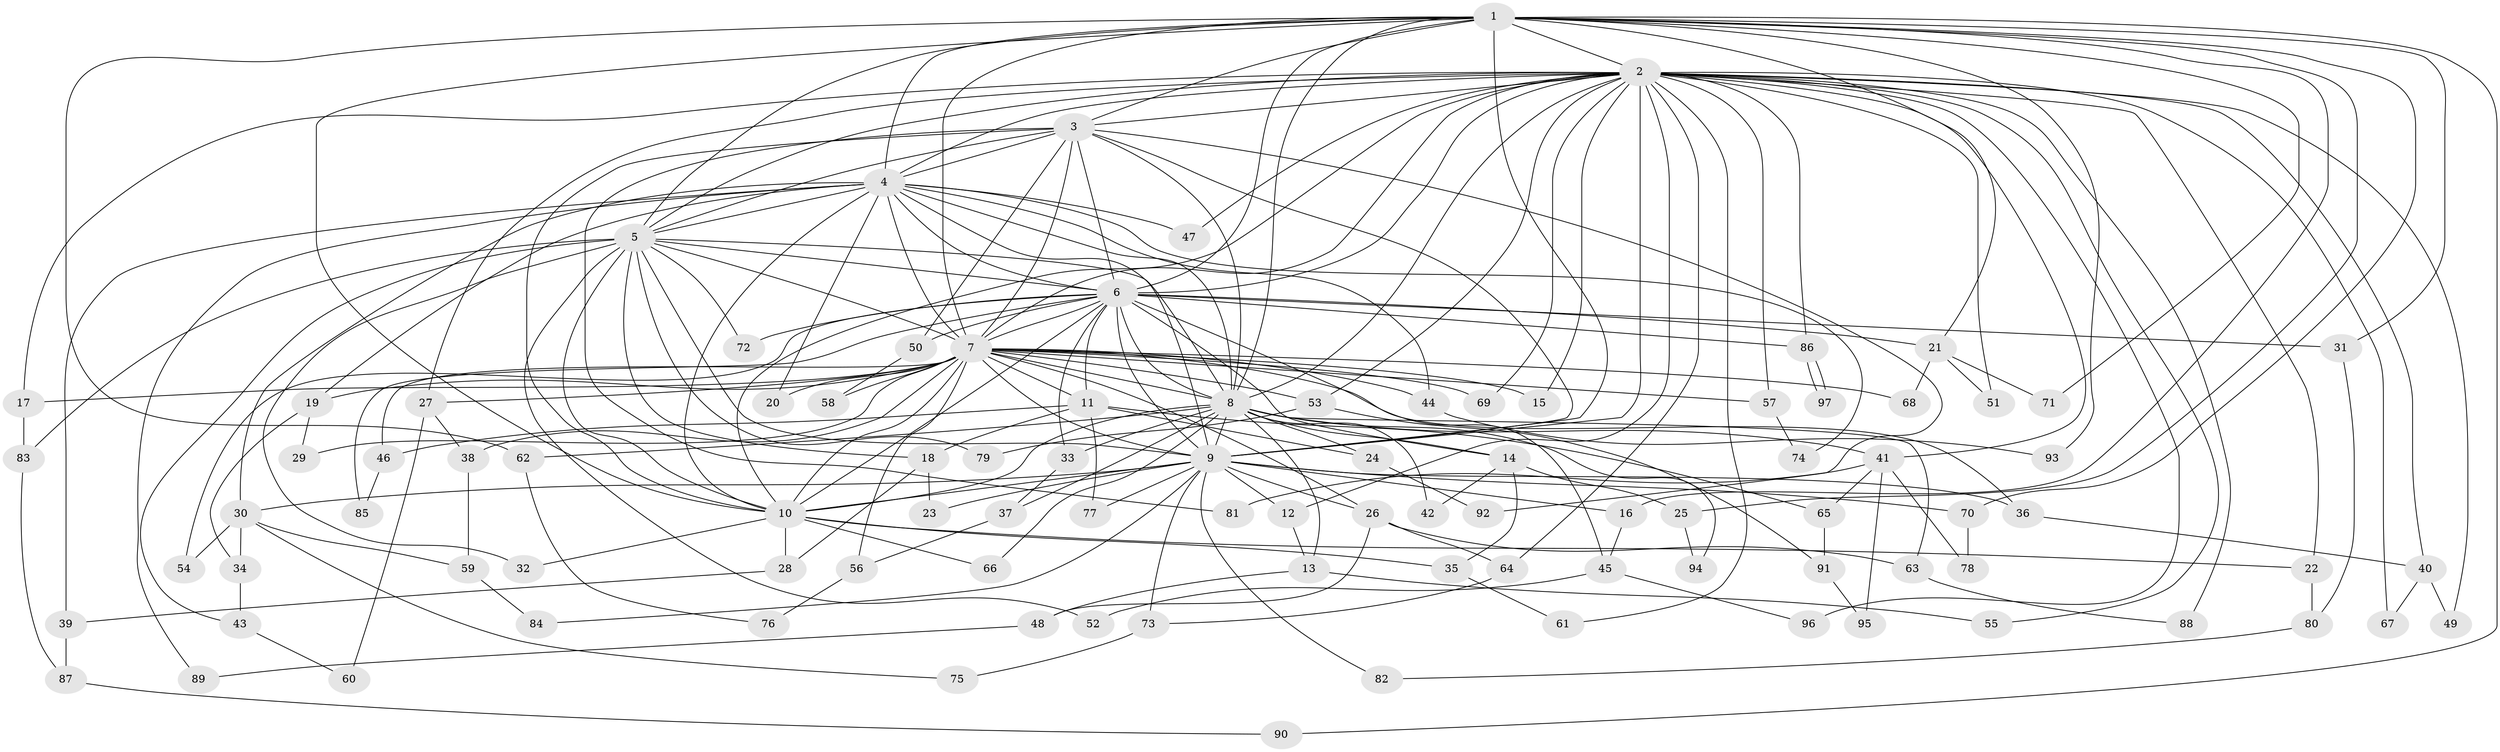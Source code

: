 // coarse degree distribution, {18: 0.029411764705882353, 12: 0.029411764705882353, 19: 0.014705882352941176, 24: 0.014705882352941176, 20: 0.014705882352941176, 3: 0.5294117647058824, 27: 0.014705882352941176, 16: 0.014705882352941176, 4: 0.08823529411764706, 5: 0.029411764705882353, 2: 0.14705882352941177, 6: 0.029411764705882353, 14: 0.014705882352941176, 7: 0.014705882352941176, 1: 0.014705882352941176}
// Generated by graph-tools (version 1.1) at 2025/36/03/04/25 23:36:28]
// undirected, 97 vertices, 219 edges
graph export_dot {
  node [color=gray90,style=filled];
  1;
  2;
  3;
  4;
  5;
  6;
  7;
  8;
  9;
  10;
  11;
  12;
  13;
  14;
  15;
  16;
  17;
  18;
  19;
  20;
  21;
  22;
  23;
  24;
  25;
  26;
  27;
  28;
  29;
  30;
  31;
  32;
  33;
  34;
  35;
  36;
  37;
  38;
  39;
  40;
  41;
  42;
  43;
  44;
  45;
  46;
  47;
  48;
  49;
  50;
  51;
  52;
  53;
  54;
  55;
  56;
  57;
  58;
  59;
  60;
  61;
  62;
  63;
  64;
  65;
  66;
  67;
  68;
  69;
  70;
  71;
  72;
  73;
  74;
  75;
  76;
  77;
  78;
  79;
  80;
  81;
  82;
  83;
  84;
  85;
  86;
  87;
  88;
  89;
  90;
  91;
  92;
  93;
  94;
  95;
  96;
  97;
  1 -- 2;
  1 -- 3;
  1 -- 4;
  1 -- 5;
  1 -- 6;
  1 -- 7;
  1 -- 8;
  1 -- 9;
  1 -- 10;
  1 -- 16;
  1 -- 21;
  1 -- 25;
  1 -- 31;
  1 -- 62;
  1 -- 70;
  1 -- 71;
  1 -- 90;
  1 -- 93;
  2 -- 3;
  2 -- 4;
  2 -- 5;
  2 -- 6;
  2 -- 7;
  2 -- 8;
  2 -- 9;
  2 -- 10;
  2 -- 12;
  2 -- 15;
  2 -- 17;
  2 -- 22;
  2 -- 27;
  2 -- 40;
  2 -- 41;
  2 -- 47;
  2 -- 49;
  2 -- 51;
  2 -- 53;
  2 -- 55;
  2 -- 57;
  2 -- 61;
  2 -- 64;
  2 -- 67;
  2 -- 69;
  2 -- 86;
  2 -- 88;
  2 -- 96;
  3 -- 4;
  3 -- 5;
  3 -- 6;
  3 -- 7;
  3 -- 8;
  3 -- 9;
  3 -- 10;
  3 -- 50;
  3 -- 81;
  3 -- 92;
  4 -- 5;
  4 -- 6;
  4 -- 7;
  4 -- 8;
  4 -- 9;
  4 -- 10;
  4 -- 19;
  4 -- 20;
  4 -- 30;
  4 -- 39;
  4 -- 44;
  4 -- 47;
  4 -- 74;
  4 -- 89;
  5 -- 6;
  5 -- 7;
  5 -- 8;
  5 -- 9;
  5 -- 10;
  5 -- 18;
  5 -- 32;
  5 -- 43;
  5 -- 52;
  5 -- 72;
  5 -- 79;
  5 -- 83;
  6 -- 7;
  6 -- 8;
  6 -- 9;
  6 -- 10;
  6 -- 11;
  6 -- 14;
  6 -- 21;
  6 -- 31;
  6 -- 33;
  6 -- 45;
  6 -- 50;
  6 -- 54;
  6 -- 72;
  6 -- 85;
  6 -- 86;
  7 -- 8;
  7 -- 9;
  7 -- 10;
  7 -- 11;
  7 -- 15;
  7 -- 17;
  7 -- 19;
  7 -- 20;
  7 -- 26;
  7 -- 27;
  7 -- 29;
  7 -- 36;
  7 -- 38;
  7 -- 44;
  7 -- 46;
  7 -- 53;
  7 -- 56;
  7 -- 57;
  7 -- 58;
  7 -- 68;
  7 -- 69;
  8 -- 9;
  8 -- 10;
  8 -- 13;
  8 -- 14;
  8 -- 24;
  8 -- 33;
  8 -- 37;
  8 -- 41;
  8 -- 42;
  8 -- 62;
  8 -- 63;
  8 -- 66;
  8 -- 94;
  9 -- 10;
  9 -- 12;
  9 -- 16;
  9 -- 23;
  9 -- 26;
  9 -- 30;
  9 -- 36;
  9 -- 70;
  9 -- 73;
  9 -- 77;
  9 -- 82;
  9 -- 84;
  10 -- 22;
  10 -- 28;
  10 -- 32;
  10 -- 35;
  10 -- 66;
  11 -- 18;
  11 -- 24;
  11 -- 46;
  11 -- 65;
  11 -- 77;
  12 -- 13;
  13 -- 48;
  13 -- 55;
  14 -- 25;
  14 -- 35;
  14 -- 42;
  16 -- 45;
  17 -- 83;
  18 -- 23;
  18 -- 28;
  19 -- 29;
  19 -- 34;
  21 -- 51;
  21 -- 68;
  21 -- 71;
  22 -- 80;
  24 -- 92;
  25 -- 94;
  26 -- 48;
  26 -- 63;
  26 -- 64;
  27 -- 38;
  27 -- 60;
  28 -- 39;
  30 -- 34;
  30 -- 54;
  30 -- 59;
  30 -- 75;
  31 -- 80;
  33 -- 37;
  34 -- 43;
  35 -- 61;
  36 -- 40;
  37 -- 56;
  38 -- 59;
  39 -- 87;
  40 -- 49;
  40 -- 67;
  41 -- 65;
  41 -- 78;
  41 -- 81;
  41 -- 95;
  43 -- 60;
  44 -- 93;
  45 -- 52;
  45 -- 96;
  46 -- 85;
  48 -- 89;
  50 -- 58;
  53 -- 79;
  53 -- 91;
  56 -- 76;
  57 -- 74;
  59 -- 84;
  62 -- 76;
  63 -- 88;
  64 -- 73;
  65 -- 91;
  70 -- 78;
  73 -- 75;
  80 -- 82;
  83 -- 87;
  86 -- 97;
  86 -- 97;
  87 -- 90;
  91 -- 95;
}
